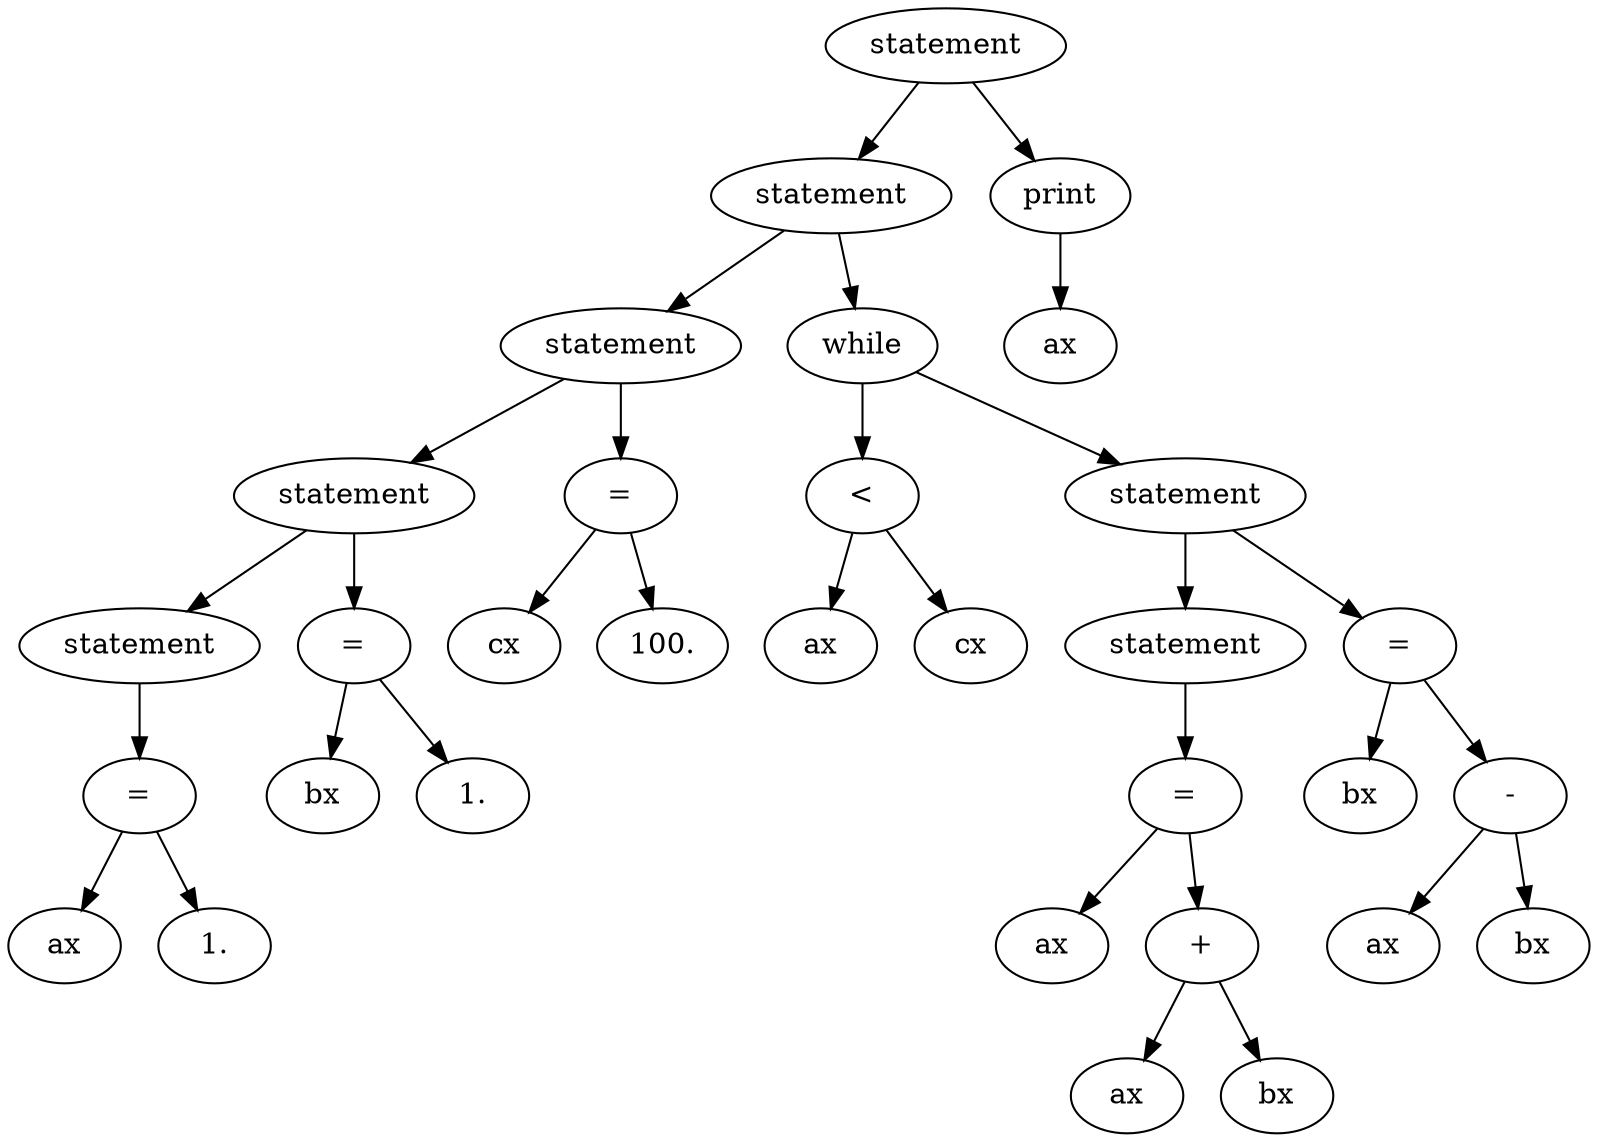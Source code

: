 digraph G {
A00735DD0 [label = "statement"];
A00735DD0 -> A00732598;
A00735DD0 -> A00735F08;
A00732598 [label = "statement"];
A00732598 -> A00730568;
A00732598 -> A00735DB8;
A00730568 [label = "statement"];
A00730568 -> A007304F0;
A00730568 -> A00732580;
A007304F0 [label = "statement"];
A007304F0 -> A00732510;
A007304F0 -> A00730550;
A00732510 [label = "statement"];
A00732510 -> A007304D8;
A007304D8 [label = "="];
A007304D8 -> A00732540;
A007304D8 -> A007304B0;
A00732540 [label = "ax"];
A007304B0 [label = "1."];
A00730550 [label = "="];
A00730550 -> A00730520;
A00730550 -> A00730538;
A00730520 [label = "bx"];
A00730538 [label = "1."];
A00732580 [label = "="];
A00732580 -> A00730598;
A00732580 -> A00732568;
A00730598 [label = "cx"];
A00732568 [label = "100."];
A00735DB8 [label = "while"];
A00735DB8 -> A00735E78;
A00735DB8 -> A00735D58;
A00735E78 [label = "<"];
A00735E78 -> A00735E30;
A00735E78 -> A00735CE0;
A00735E30 [label = "ax"];
A00735CE0 [label = "cx"];
A00735D58 [label = "statement"];
A00735D58 -> A00735E00;
A00735D58 -> A00735D88;
A00735E00 [label = "statement"];
A00735E00 -> A00735DA0;
A00735DA0 [label = "="];
A00735DA0 -> A00735CF8;
A00735DA0 -> A00735E18;
A00735CF8 [label = "ax"];
A00735E18 [label = "+"];
A00735E18 -> A00735E48;
A00735E18 -> A00735D10;
A00735E48 [label = "ax"];
A00735D10 [label = "bx"];
A00735D88 [label = "="];
A00735D88 -> A00735D28;
A00735D88 -> A00735D70;
A00735D28 [label = "bx"];
A00735D70 [label = "-"];
A00735D70 -> A00735CB0;
A00735D70 -> A00735D40;
A00735CB0 [label = "ax"];
A00735D40 [label = "bx"];
A00735F08 [label = "print"];
A00735F08 -> A00736148;
A00736148 [label = "ax"];
}
